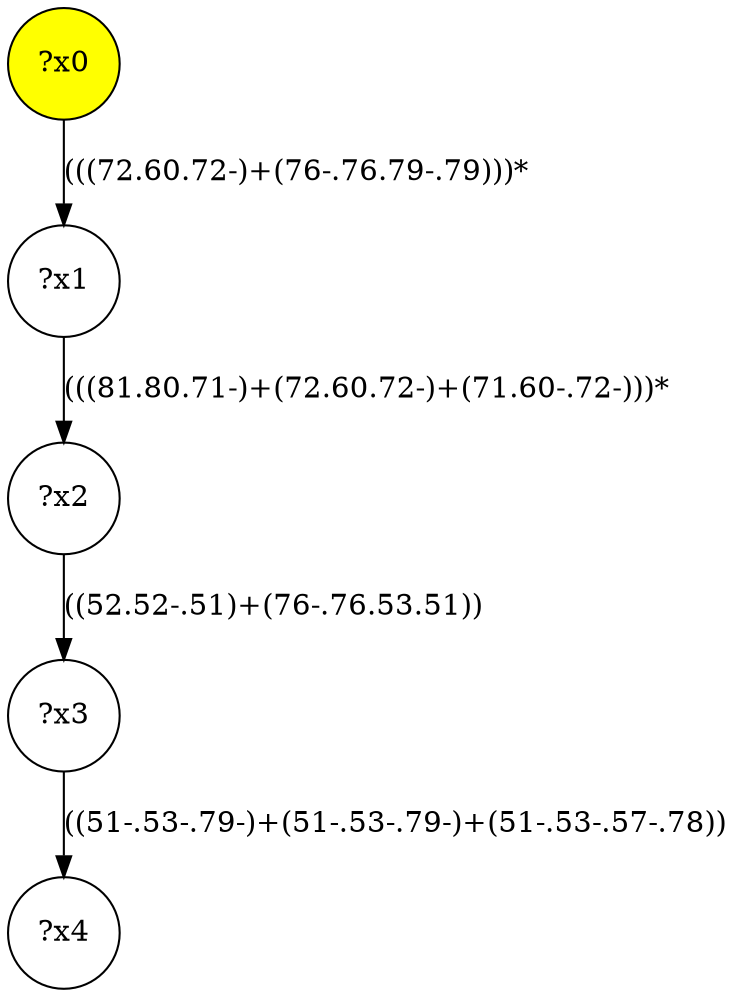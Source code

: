 digraph g {
	x0 [fillcolor="yellow", style="filled," shape=circle, label="?x0"];
	x1 [shape=circle, label="?x1"];
	x0 -> x1 [label="(((72.60.72-)+(76-.76.79-.79)))*"];
	x2 [shape=circle, label="?x2"];
	x1 -> x2 [label="(((81.80.71-)+(72.60.72-)+(71.60-.72-)))*"];
	x3 [shape=circle, label="?x3"];
	x2 -> x3 [label="((52.52-.51)+(76-.76.53.51))"];
	x4 [shape=circle, label="?x4"];
	x3 -> x4 [label="((51-.53-.79-)+(51-.53-.79-)+(51-.53-.57-.78))"];
}
